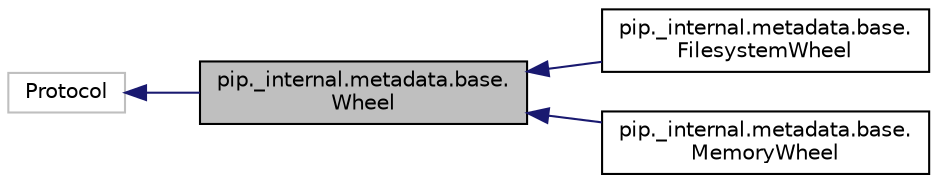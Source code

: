 digraph "pip._internal.metadata.base.Wheel"
{
 // LATEX_PDF_SIZE
  edge [fontname="Helvetica",fontsize="10",labelfontname="Helvetica",labelfontsize="10"];
  node [fontname="Helvetica",fontsize="10",shape=record];
  rankdir="LR";
  Node1 [label="pip._internal.metadata.base.\lWheel",height=0.2,width=0.4,color="black", fillcolor="grey75", style="filled", fontcolor="black",tooltip=" "];
  Node2 -> Node1 [dir="back",color="midnightblue",fontsize="10",style="solid",fontname="Helvetica"];
  Node2 [label="Protocol",height=0.2,width=0.4,color="grey75", fillcolor="white", style="filled",tooltip=" "];
  Node1 -> Node3 [dir="back",color="midnightblue",fontsize="10",style="solid",fontname="Helvetica"];
  Node3 [label="pip._internal.metadata.base.\lFilesystemWheel",height=0.2,width=0.4,color="black", fillcolor="white", style="filled",URL="$classpip_1_1__internal_1_1metadata_1_1base_1_1FilesystemWheel.html",tooltip=" "];
  Node1 -> Node4 [dir="back",color="midnightblue",fontsize="10",style="solid",fontname="Helvetica"];
  Node4 [label="pip._internal.metadata.base.\lMemoryWheel",height=0.2,width=0.4,color="black", fillcolor="white", style="filled",URL="$classpip_1_1__internal_1_1metadata_1_1base_1_1MemoryWheel.html",tooltip=" "];
}
